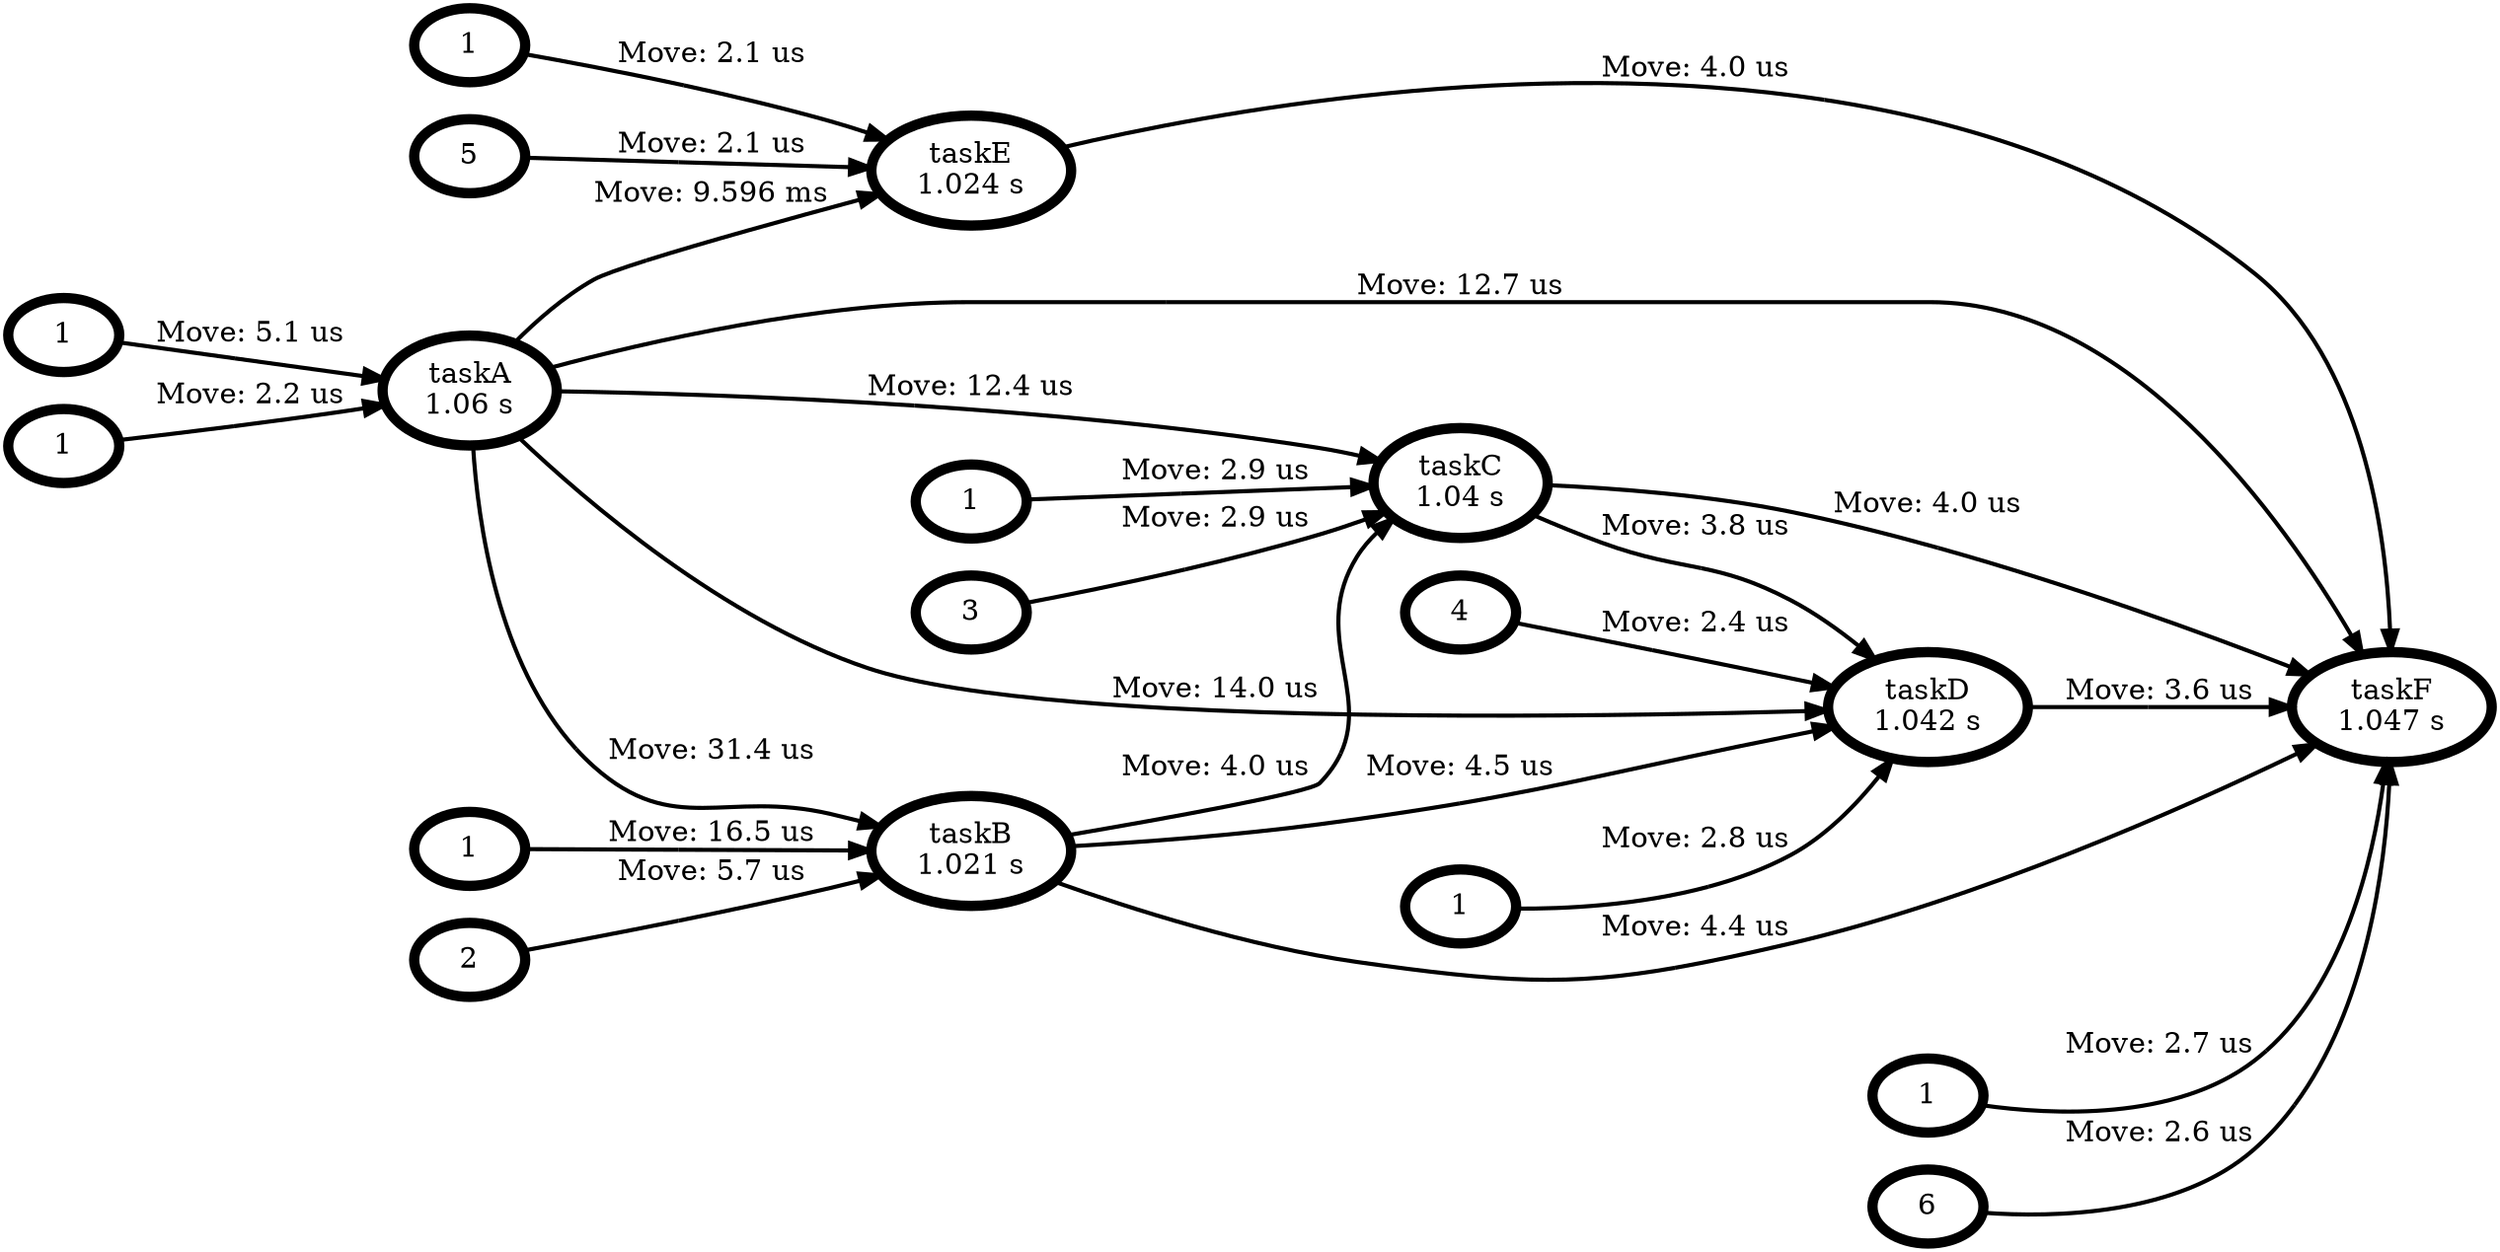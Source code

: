 strict digraph {
graph [layout=dot,rankdir=LR];
n_4 [label="taskA
1.06 s",color="#000000",shape="ellipse",penwidth=5];
n_8 [label="taskE
1.024 s",color="#000000",shape="ellipse",penwidth=5];
n_5 [label="taskB
1.021 s",color="#000000",shape="ellipse",penwidth=5];
n_6 [label="taskC
1.04 s",color="#000000",shape="ellipse",penwidth=5];
n_7 [label="taskD
1.042 s",color="#000000",shape="ellipse",penwidth=5];
n_9 [label="taskF
1.047 s",color="#000000",shape="ellipse",penwidth=5];
n_arg_1_to_5 [label="1",color="black",shape="ellipse",penwidth=5];
n_arg_1_to_5 -> n_5 [label="Move: 16.5 us",color="black;0.5:#000000",penwidth=2];
n_arg_2_to_5 [label="2",color="black",shape="ellipse",penwidth=5];
n_arg_2_to_5 -> n_5 [label="Move: 5.7 us",color="black;0.5:#000000",penwidth=2];
n_arg_1_to_4 [label="1",color="black",shape="ellipse",penwidth=5];
n_arg_1_to_4 -> n_4 [label="Move: 5.1 us",color="black;0.5:#000000",penwidth=2];
n_arg_2_to_4 [label="1",color="black",shape="ellipse",penwidth=5];
n_arg_2_to_4 -> n_4 [label="Move: 2.2 us",color="black;0.5:#000000",penwidth=2];
n_arg_1_to_6 [label="1",color="black",shape="ellipse",penwidth=5];
n_arg_1_to_6 -> n_6 [label="Move: 2.9 us",color="black;0.5:#000000",penwidth=2];
n_arg_2_to_6 [label="3",color="black",shape="ellipse",penwidth=5];
n_arg_2_to_6 -> n_6 [label="Move: 2.9 us",color="black;0.5:#000000",penwidth=2];
n_arg_1_to_7 [label="1",color="black",shape="ellipse",penwidth=5];
n_arg_1_to_7 -> n_7 [label="Move: 2.8 us",color="black;0.5:#000000",penwidth=2];
n_arg_2_to_7 [label="4",color="black",shape="ellipse",penwidth=5];
n_arg_2_to_7 -> n_7 [label="Move: 2.4 us",color="black;0.5:#000000",penwidth=2];
n_arg_1_to_9 [label="1",color="black",shape="ellipse",penwidth=5];
n_arg_1_to_9 -> n_9 [label="Move: 2.7 us",color="black;0.5:#000000",penwidth=2];
n_arg_2_to_9 [label="6",color="black",shape="ellipse",penwidth=5];
n_arg_2_to_9 -> n_9 [label="Move: 2.6 us",color="black;0.5:#000000",penwidth=2];
n_arg_1_to_8 [label="1",color="black",shape="ellipse",penwidth=5];
n_arg_1_to_8 -> n_8 [label="Move: 2.1 us",color="black;0.5:#000000",penwidth=2];
n_arg_2_to_8 [label="5",color="black",shape="ellipse",penwidth=5];
n_arg_2_to_8 -> n_8 [label="Move: 2.1 us",color="black;0.5:#000000",penwidth=2];
n_4 -> n_8 [label="Move: 9.596 ms",color="#000000;0.5:#000000",penwidth=2];
n_4 -> n_5 [label="Move: 31.4 us",color="#000000;0.5:#000000",penwidth=2];
n_4 -> n_6 [label="Move: 12.4 us",color="#000000;0.5:#000000",penwidth=2];
n_5 -> n_6 [label="Move: 4.0 us",color="#000000;0.5:#000000",penwidth=2];
n_4 -> n_7 [label="Move: 14.0 us",color="#000000;0.5:#000000",penwidth=2];
n_5 -> n_7 [label="Move: 4.5 us",color="#000000;0.5:#000000",penwidth=2];
n_6 -> n_7 [label="Move: 3.8 us",color="#000000;0.5:#000000",penwidth=2];
n_4 -> n_9 [label="Move: 12.7 us",color="#000000;0.5:#000000",penwidth=2];
n_5 -> n_9 [label="Move: 4.4 us",color="#000000;0.5:#000000",penwidth=2];
n_6 -> n_9 [label="Move: 4.0 us",color="#000000;0.5:#000000",penwidth=2];
n_7 -> n_9 [label="Move: 3.6 us",color="#000000;0.5:#000000",penwidth=2];
n_8 -> n_9 [label="Move: 4.0 us",color="#000000;0.5:#000000",penwidth=2];
}
